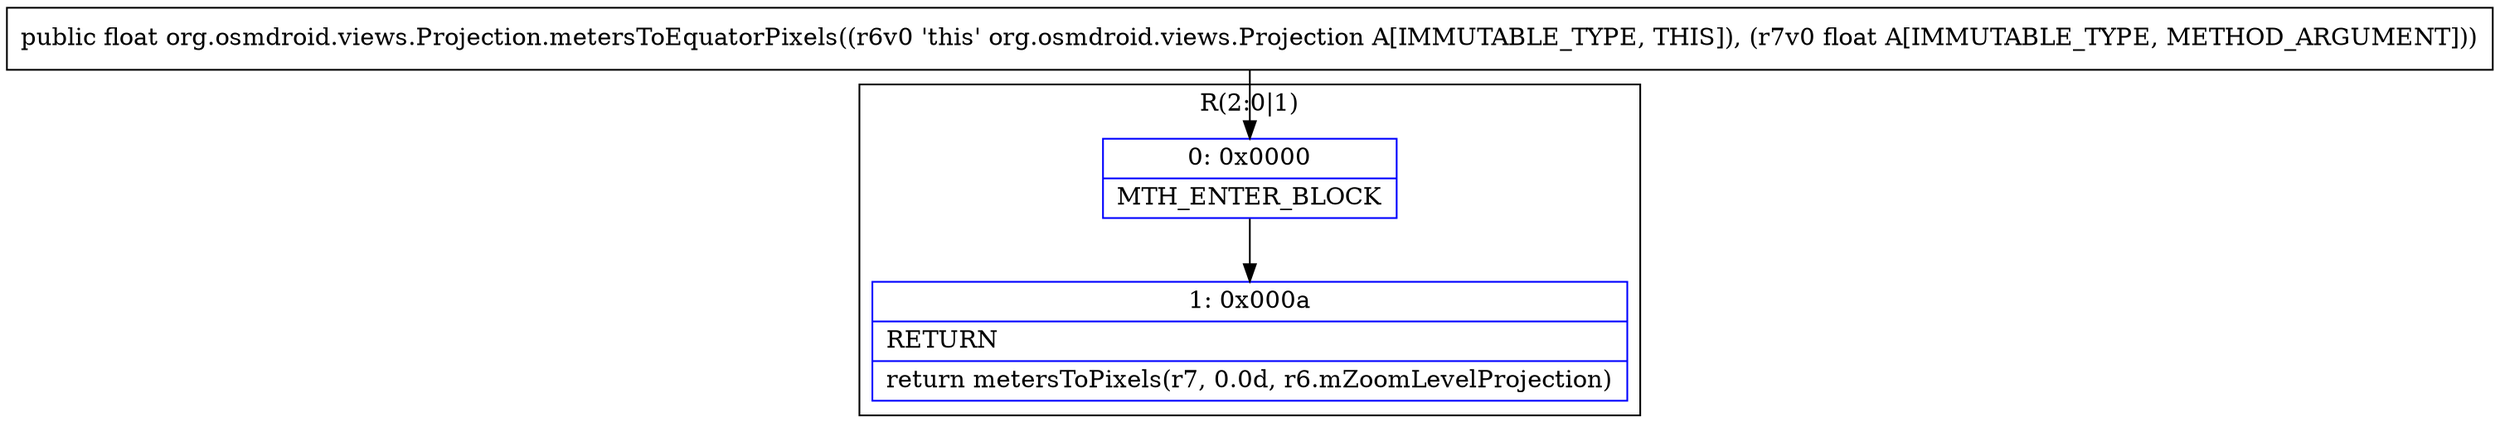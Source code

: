 digraph "CFG fororg.osmdroid.views.Projection.metersToEquatorPixels(F)F" {
subgraph cluster_Region_1121441252 {
label = "R(2:0|1)";
node [shape=record,color=blue];
Node_0 [shape=record,label="{0\:\ 0x0000|MTH_ENTER_BLOCK\l}"];
Node_1 [shape=record,label="{1\:\ 0x000a|RETURN\l|return metersToPixels(r7, 0.0d, r6.mZoomLevelProjection)\l}"];
}
MethodNode[shape=record,label="{public float org.osmdroid.views.Projection.metersToEquatorPixels((r6v0 'this' org.osmdroid.views.Projection A[IMMUTABLE_TYPE, THIS]), (r7v0 float A[IMMUTABLE_TYPE, METHOD_ARGUMENT])) }"];
MethodNode -> Node_0;
Node_0 -> Node_1;
}

